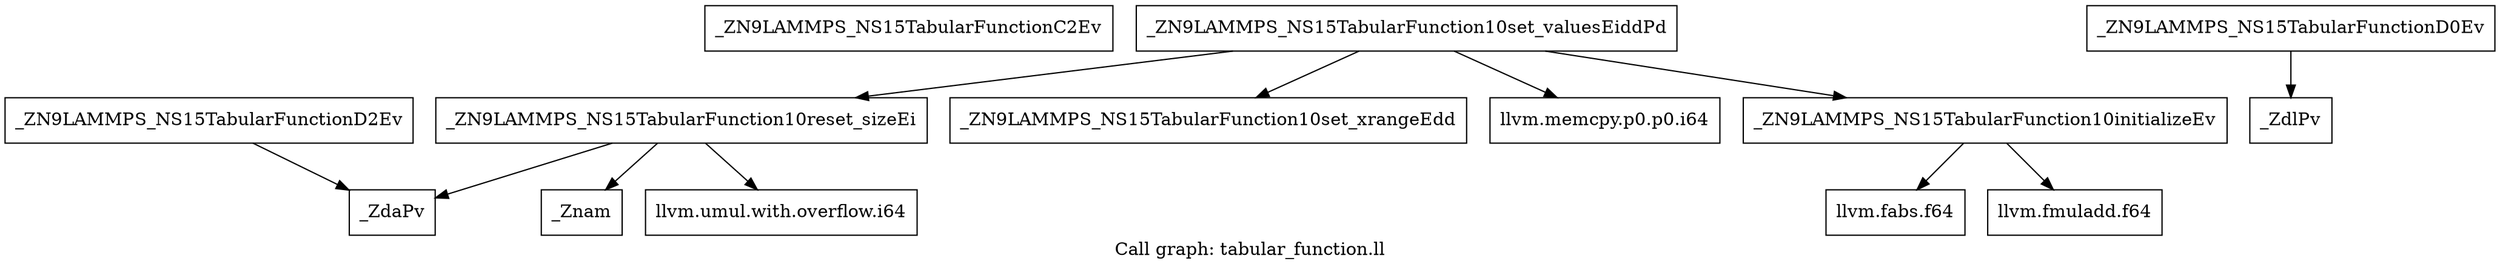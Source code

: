 digraph "Call graph: tabular_function.ll" {
	label="Call graph: tabular_function.ll";

	Node0x555d6d3423a0 [shape=record,label="{_ZN9LAMMPS_NS15TabularFunctionC2Ev}"];
	Node0x555d6d327d00 [shape=record,label="{_ZN9LAMMPS_NS15TabularFunctionD2Ev}"];
	Node0x555d6d327d00 -> Node0x555d6d3230a0;
	Node0x555d6d3230a0 [shape=record,label="{_ZdaPv}"];
	Node0x555d6d34e860 [shape=record,label="{_ZN9LAMMPS_NS15TabularFunctionD0Ev}"];
	Node0x555d6d34e860 -> Node0x555d6d34e910;
	Node0x555d6d34e910 [shape=record,label="{_ZdlPv}"];
	Node0x555d6d324290 [shape=record,label="{_ZN9LAMMPS_NS15TabularFunction10set_valuesEiddPd}"];
	Node0x555d6d324290 -> Node0x555d6d325890;
	Node0x555d6d324290 -> Node0x555d6d326be0;
	Node0x555d6d324290 -> Node0x555d6d33b060;
	Node0x555d6d324290 -> Node0x555d6d3284f0;
	Node0x555d6d325890 [shape=record,label="{_ZN9LAMMPS_NS15TabularFunction10reset_sizeEi}"];
	Node0x555d6d325890 -> Node0x555d6d3230a0;
	Node0x555d6d325890 -> Node0x555d6d329bf0;
	Node0x555d6d325890 -> Node0x555d6d328a00;
	Node0x555d6d326be0 [shape=record,label="{_ZN9LAMMPS_NS15TabularFunction10set_xrangeEdd}"];
	Node0x555d6d33b060 [shape=record,label="{llvm.memcpy.p0.p0.i64}"];
	Node0x555d6d3284f0 [shape=record,label="{_ZN9LAMMPS_NS15TabularFunction10initializeEv}"];
	Node0x555d6d3284f0 -> Node0x555d6d32ae50;
	Node0x555d6d3284f0 -> Node0x555d6d32bc30;
	Node0x555d6d328a00 [shape=record,label="{llvm.umul.with.overflow.i64}"];
	Node0x555d6d329bf0 [shape=record,label="{_Znam}"];
	Node0x555d6d32ae50 [shape=record,label="{llvm.fabs.f64}"];
	Node0x555d6d32bc30 [shape=record,label="{llvm.fmuladd.f64}"];
}
